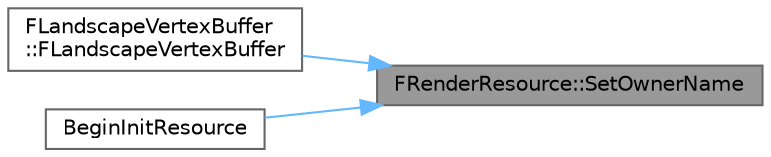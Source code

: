 digraph "FRenderResource::SetOwnerName"
{
 // INTERACTIVE_SVG=YES
 // LATEX_PDF_SIZE
  bgcolor="transparent";
  edge [fontname=Helvetica,fontsize=10,labelfontname=Helvetica,labelfontsize=10];
  node [fontname=Helvetica,fontsize=10,shape=box,height=0.2,width=0.4];
  rankdir="RL";
  Node1 [id="Node000001",label="FRenderResource::SetOwnerName",height=0.2,width=0.4,color="gray40", fillcolor="grey60", style="filled", fontcolor="black",tooltip="SetOwnerName should be called before BeginInitResource for the owner name to be successfully tracked."];
  Node1 -> Node2 [id="edge1_Node000001_Node000002",dir="back",color="steelblue1",style="solid",tooltip=" "];
  Node2 [id="Node000002",label="FLandscapeVertexBuffer\l::FLandscapeVertexBuffer",height=0.2,width=0.4,color="grey40", fillcolor="white", style="filled",URL="$d3/d8a/classFLandscapeVertexBuffer.html#a5b0695947a2abe8c3f1ce89b8333342c",tooltip="Constructor."];
  Node1 -> Node3 [id="edge2_Node000001_Node000003",dir="back",color="steelblue1",style="solid",tooltip=" "];
  Node3 [id="Node000003",label="BeginInitResource",height=0.2,width=0.4,color="grey40", fillcolor="white", style="filled",URL="$d1/ddb/RenderResource_8h.html#ae4ec65c623dbbf7ba41b93947b0fb6d0",tooltip=" "];
}
